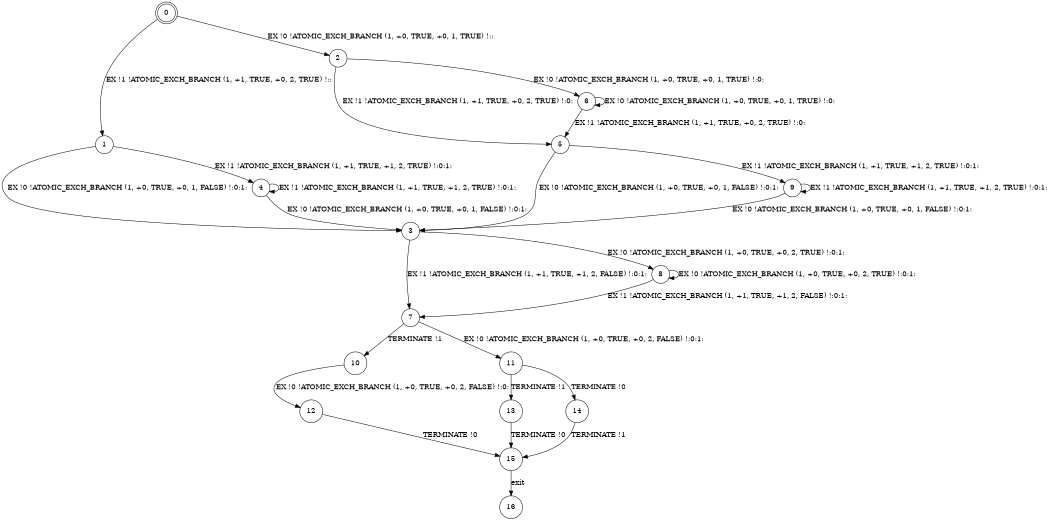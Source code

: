 digraph BCG {
size = "7, 10.5";
center = TRUE;
node [shape = circle];
0 [peripheries = 2];
0 -> 1 [label = "EX !1 !ATOMIC_EXCH_BRANCH (1, +1, TRUE, +0, 2, TRUE) !::"];
0 -> 2 [label = "EX !0 !ATOMIC_EXCH_BRANCH (1, +0, TRUE, +0, 1, TRUE) !::"];
1 -> 3 [label = "EX !0 !ATOMIC_EXCH_BRANCH (1, +0, TRUE, +0, 1, FALSE) !:0:1:"];
1 -> 4 [label = "EX !1 !ATOMIC_EXCH_BRANCH (1, +1, TRUE, +1, 2, TRUE) !:0:1:"];
2 -> 5 [label = "EX !1 !ATOMIC_EXCH_BRANCH (1, +1, TRUE, +0, 2, TRUE) !:0:"];
2 -> 6 [label = "EX !0 !ATOMIC_EXCH_BRANCH (1, +0, TRUE, +0, 1, TRUE) !:0:"];
3 -> 7 [label = "EX !1 !ATOMIC_EXCH_BRANCH (1, +1, TRUE, +1, 2, FALSE) !:0:1:"];
3 -> 8 [label = "EX !0 !ATOMIC_EXCH_BRANCH (1, +0, TRUE, +0, 2, TRUE) !:0:1:"];
4 -> 3 [label = "EX !0 !ATOMIC_EXCH_BRANCH (1, +0, TRUE, +0, 1, FALSE) !:0:1:"];
4 -> 4 [label = "EX !1 !ATOMIC_EXCH_BRANCH (1, +1, TRUE, +1, 2, TRUE) !:0:1:"];
5 -> 9 [label = "EX !1 !ATOMIC_EXCH_BRANCH (1, +1, TRUE, +1, 2, TRUE) !:0:1:"];
5 -> 3 [label = "EX !0 !ATOMIC_EXCH_BRANCH (1, +0, TRUE, +0, 1, FALSE) !:0:1:"];
6 -> 5 [label = "EX !1 !ATOMIC_EXCH_BRANCH (1, +1, TRUE, +0, 2, TRUE) !:0:"];
6 -> 6 [label = "EX !0 !ATOMIC_EXCH_BRANCH (1, +0, TRUE, +0, 1, TRUE) !:0:"];
7 -> 10 [label = "TERMINATE !1"];
7 -> 11 [label = "EX !0 !ATOMIC_EXCH_BRANCH (1, +0, TRUE, +0, 2, FALSE) !:0:1:"];
8 -> 7 [label = "EX !1 !ATOMIC_EXCH_BRANCH (1, +1, TRUE, +1, 2, FALSE) !:0:1:"];
8 -> 8 [label = "EX !0 !ATOMIC_EXCH_BRANCH (1, +0, TRUE, +0, 2, TRUE) !:0:1:"];
9 -> 9 [label = "EX !1 !ATOMIC_EXCH_BRANCH (1, +1, TRUE, +1, 2, TRUE) !:0:1:"];
9 -> 3 [label = "EX !0 !ATOMIC_EXCH_BRANCH (1, +0, TRUE, +0, 1, FALSE) !:0:1:"];
10 -> 12 [label = "EX !0 !ATOMIC_EXCH_BRANCH (1, +0, TRUE, +0, 2, FALSE) !:0:"];
11 -> 13 [label = "TERMINATE !1"];
11 -> 14 [label = "TERMINATE !0"];
12 -> 15 [label = "TERMINATE !0"];
13 -> 15 [label = "TERMINATE !0"];
14 -> 15 [label = "TERMINATE !1"];
15 -> 16 [label = "exit"];
}
